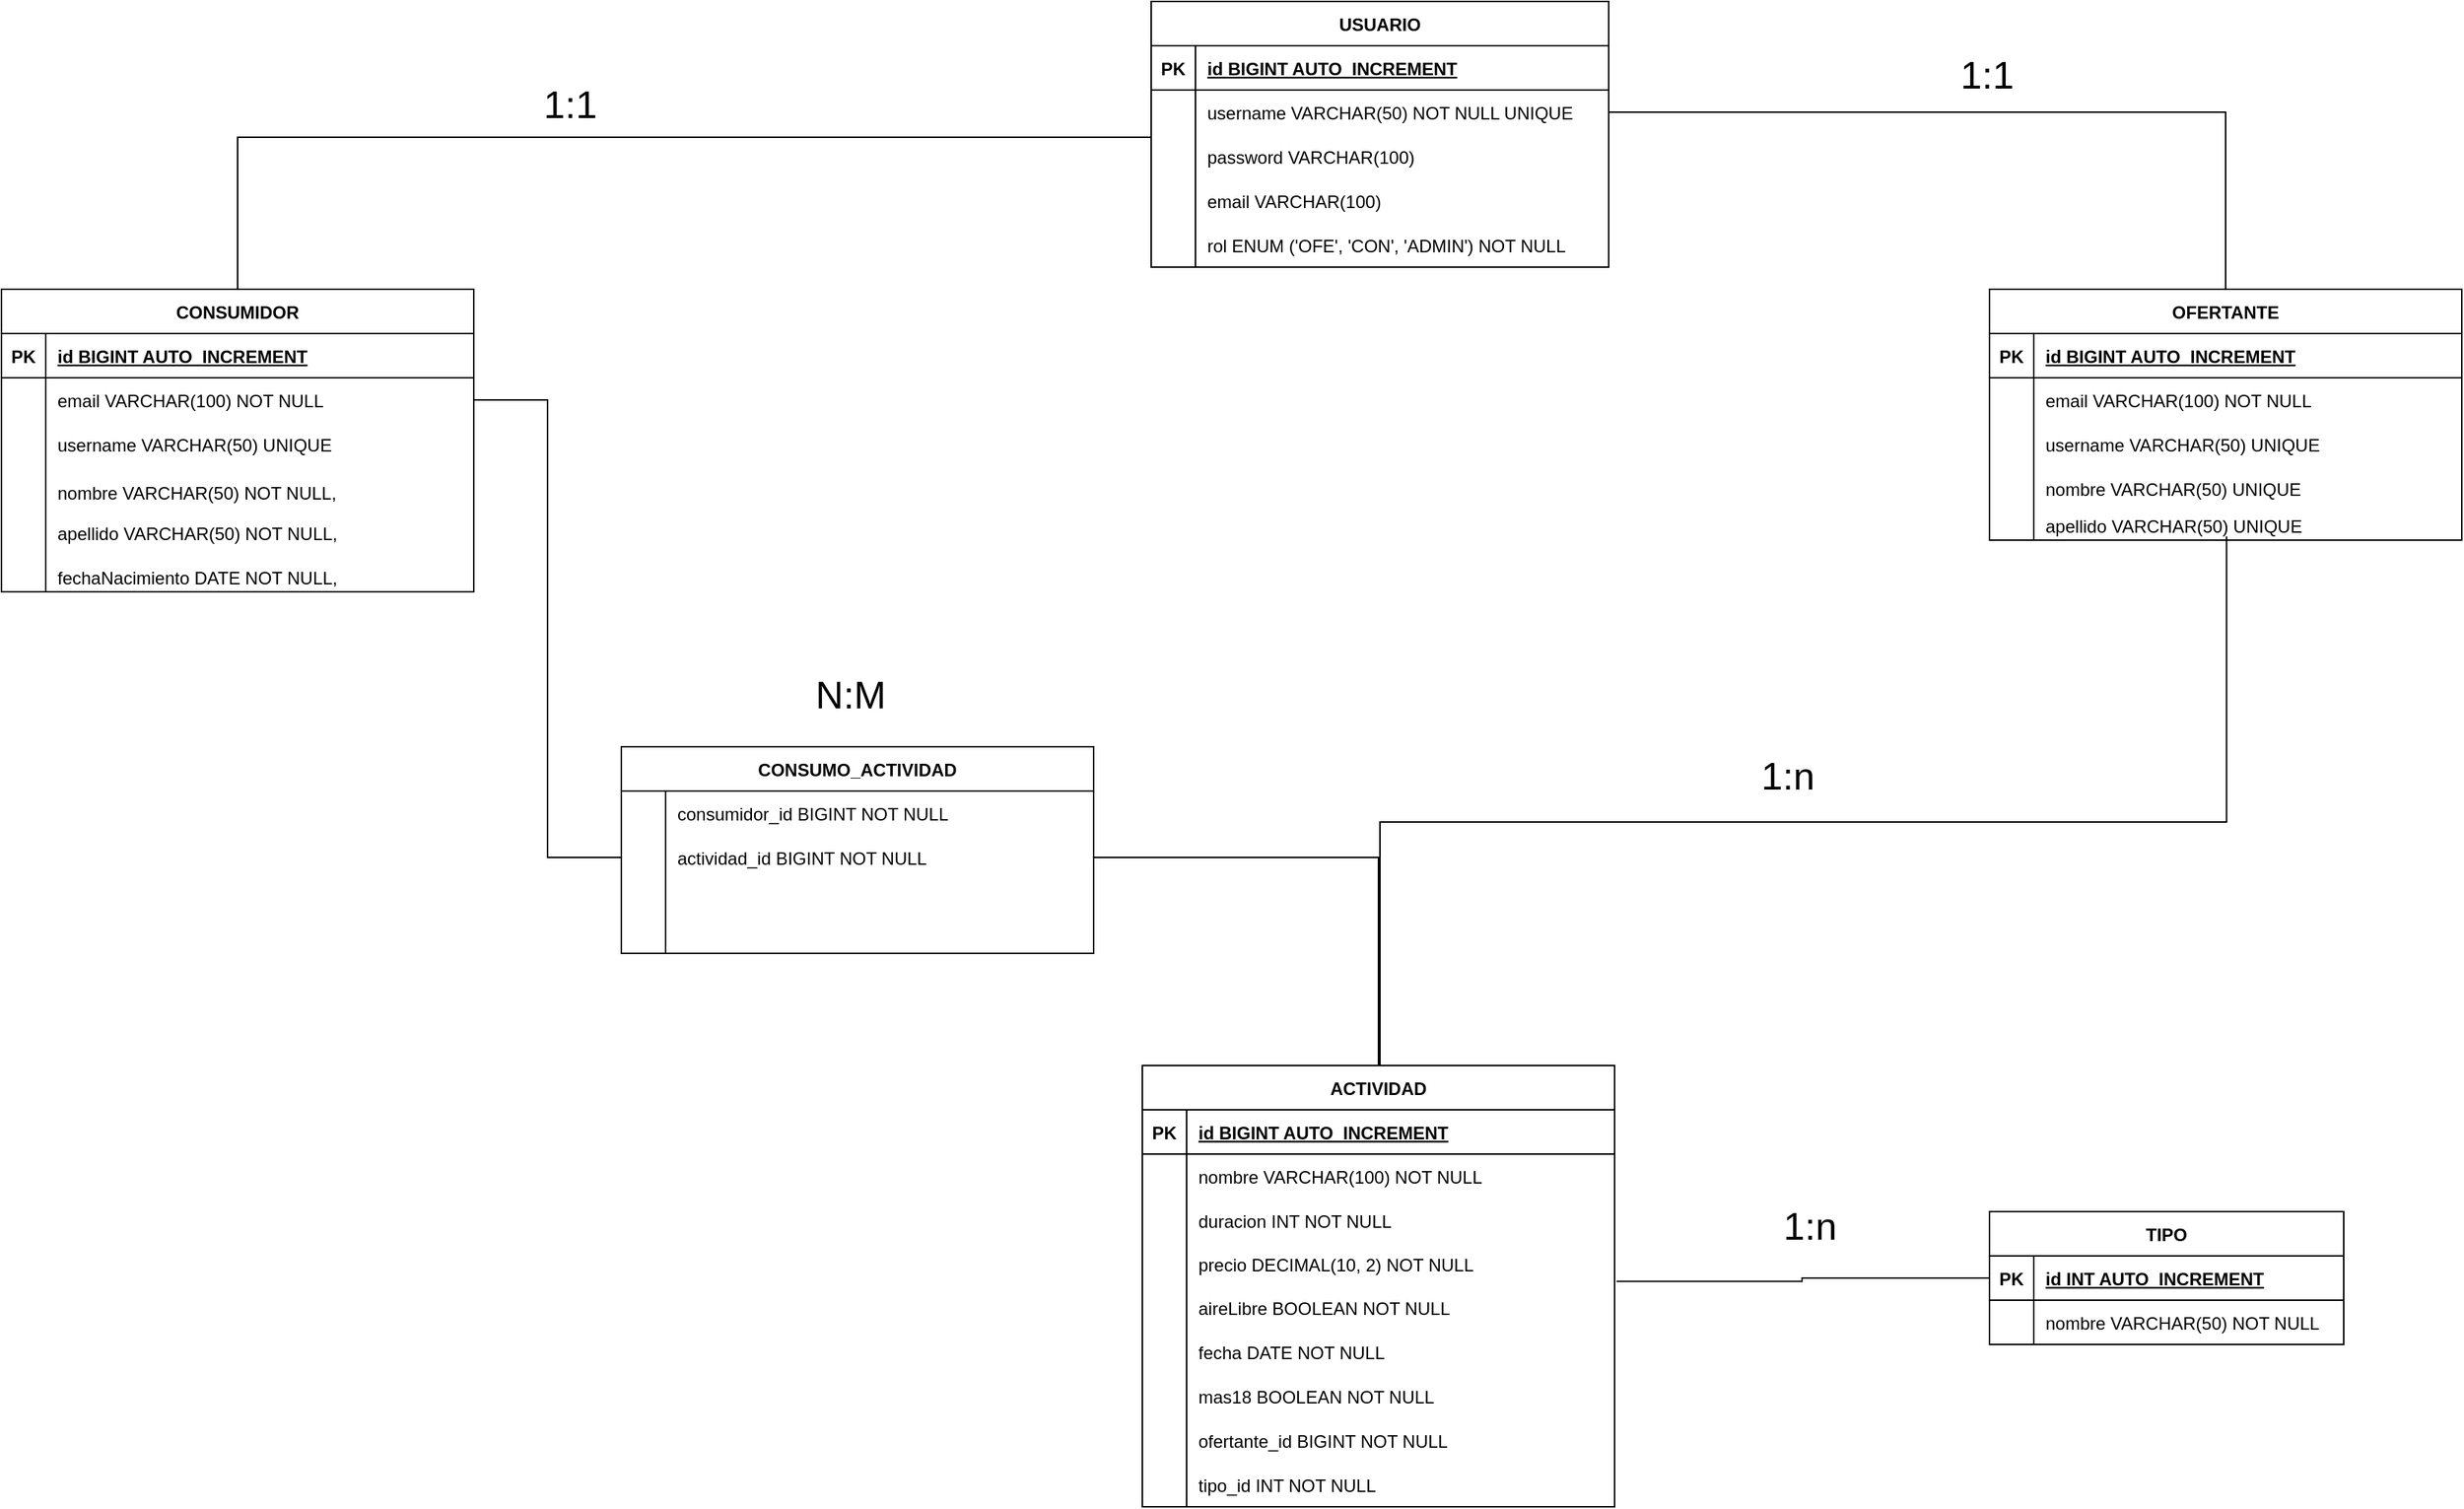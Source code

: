 <mxfile version="24.8.2">
  <diagram name="Página-1" id="YBiQz2bD_gfuOh0AHloQ">
    <mxGraphModel dx="1551" dy="360" grid="1" gridSize="10" guides="1" tooltips="1" connect="1" arrows="1" fold="1" page="1" pageScale="1" pageWidth="827" pageHeight="1169" math="0" shadow="0">
      <root>
        <mxCell id="0" />
        <mxCell id="1" parent="0" />
        <mxCell id="_DOvrYAw0A0Lm3IkmLHh-94" value="USUARIO" style="shape=table;startSize=30;container=1;collapsible=1;childLayout=tableLayout;fixedRows=1;rowLines=0;fontStyle=1;align=center;resizeLast=1;" parent="1" vertex="1">
          <mxGeometry x="259" y="10" width="310" height="180" as="geometry" />
        </mxCell>
        <mxCell id="_DOvrYAw0A0Lm3IkmLHh-95" value="" style="shape=tableRow;horizontal=0;startSize=0;swimlaneHead=0;swimlaneBody=0;fillColor=none;collapsible=0;dropTarget=0;points=[[0,0.5],[1,0.5]];portConstraint=eastwest;strokeColor=inherit;top=0;left=0;right=0;bottom=1;" parent="_DOvrYAw0A0Lm3IkmLHh-94" vertex="1">
          <mxGeometry y="30" width="310" height="30" as="geometry" />
        </mxCell>
        <mxCell id="_DOvrYAw0A0Lm3IkmLHh-96" value="PK" style="shape=partialRectangle;overflow=hidden;connectable=0;fillColor=none;strokeColor=inherit;top=0;left=0;bottom=0;right=0;fontStyle=1;" parent="_DOvrYAw0A0Lm3IkmLHh-95" vertex="1">
          <mxGeometry width="30" height="30" as="geometry">
            <mxRectangle width="30" height="30" as="alternateBounds" />
          </mxGeometry>
        </mxCell>
        <mxCell id="_DOvrYAw0A0Lm3IkmLHh-97" value="id BIGINT AUTO_INCREMENT " style="shape=partialRectangle;overflow=hidden;connectable=0;fillColor=none;align=left;strokeColor=inherit;top=0;left=0;bottom=0;right=0;spacingLeft=6;fontStyle=5;" parent="_DOvrYAw0A0Lm3IkmLHh-95" vertex="1">
          <mxGeometry x="30" width="280" height="30" as="geometry">
            <mxRectangle width="280" height="30" as="alternateBounds" />
          </mxGeometry>
        </mxCell>
        <mxCell id="_DOvrYAw0A0Lm3IkmLHh-98" value="" style="shape=tableRow;horizontal=0;startSize=0;swimlaneHead=0;swimlaneBody=0;fillColor=none;collapsible=0;dropTarget=0;points=[[0,0.5],[1,0.5]];portConstraint=eastwest;strokeColor=inherit;top=0;left=0;right=0;bottom=0;" parent="_DOvrYAw0A0Lm3IkmLHh-94" vertex="1">
          <mxGeometry y="60" width="310" height="30" as="geometry" />
        </mxCell>
        <mxCell id="_DOvrYAw0A0Lm3IkmLHh-99" value="" style="shape=partialRectangle;overflow=hidden;connectable=0;fillColor=none;strokeColor=inherit;top=0;left=0;bottom=0;right=0;" parent="_DOvrYAw0A0Lm3IkmLHh-98" vertex="1">
          <mxGeometry width="30" height="30" as="geometry">
            <mxRectangle width="30" height="30" as="alternateBounds" />
          </mxGeometry>
        </mxCell>
        <mxCell id="_DOvrYAw0A0Lm3IkmLHh-100" value="username VARCHAR(50) NOT NULL UNIQUE" style="shape=partialRectangle;overflow=hidden;connectable=0;fillColor=none;align=left;strokeColor=inherit;top=0;left=0;bottom=0;right=0;spacingLeft=6;" parent="_DOvrYAw0A0Lm3IkmLHh-98" vertex="1">
          <mxGeometry x="30" width="280" height="30" as="geometry">
            <mxRectangle width="280" height="30" as="alternateBounds" />
          </mxGeometry>
        </mxCell>
        <mxCell id="_DOvrYAw0A0Lm3IkmLHh-101" value="" style="shape=tableRow;horizontal=0;startSize=0;swimlaneHead=0;swimlaneBody=0;fillColor=none;collapsible=0;dropTarget=0;points=[[0,0.5],[1,0.5]];portConstraint=eastwest;strokeColor=inherit;top=0;left=0;right=0;bottom=0;" parent="_DOvrYAw0A0Lm3IkmLHh-94" vertex="1">
          <mxGeometry y="90" width="310" height="30" as="geometry" />
        </mxCell>
        <mxCell id="_DOvrYAw0A0Lm3IkmLHh-102" value="" style="shape=partialRectangle;overflow=hidden;connectable=0;fillColor=none;strokeColor=inherit;top=0;left=0;bottom=0;right=0;" parent="_DOvrYAw0A0Lm3IkmLHh-101" vertex="1">
          <mxGeometry width="30" height="30" as="geometry">
            <mxRectangle width="30" height="30" as="alternateBounds" />
          </mxGeometry>
        </mxCell>
        <mxCell id="_DOvrYAw0A0Lm3IkmLHh-103" value="password VARCHAR(100)" style="shape=partialRectangle;overflow=hidden;connectable=0;fillColor=none;align=left;strokeColor=inherit;top=0;left=0;bottom=0;right=0;spacingLeft=6;" parent="_DOvrYAw0A0Lm3IkmLHh-101" vertex="1">
          <mxGeometry x="30" width="280" height="30" as="geometry">
            <mxRectangle width="280" height="30" as="alternateBounds" />
          </mxGeometry>
        </mxCell>
        <mxCell id="_DOvrYAw0A0Lm3IkmLHh-104" value="" style="shape=tableRow;horizontal=0;startSize=0;swimlaneHead=0;swimlaneBody=0;fillColor=none;collapsible=0;dropTarget=0;points=[[0,0.5],[1,0.5]];portConstraint=eastwest;strokeColor=inherit;top=0;left=0;right=0;bottom=0;" parent="_DOvrYAw0A0Lm3IkmLHh-94" vertex="1">
          <mxGeometry y="120" width="310" height="30" as="geometry" />
        </mxCell>
        <mxCell id="_DOvrYAw0A0Lm3IkmLHh-105" value="" style="shape=partialRectangle;overflow=hidden;connectable=0;fillColor=none;strokeColor=inherit;top=0;left=0;bottom=0;right=0;" parent="_DOvrYAw0A0Lm3IkmLHh-104" vertex="1">
          <mxGeometry width="30" height="30" as="geometry">
            <mxRectangle width="30" height="30" as="alternateBounds" />
          </mxGeometry>
        </mxCell>
        <mxCell id="_DOvrYAw0A0Lm3IkmLHh-106" value="email VARCHAR(100)" style="shape=partialRectangle;overflow=hidden;connectable=0;fillColor=none;align=left;strokeColor=inherit;top=0;left=0;bottom=0;right=0;spacingLeft=6;" parent="_DOvrYAw0A0Lm3IkmLHh-104" vertex="1">
          <mxGeometry x="30" width="280" height="30" as="geometry">
            <mxRectangle width="280" height="30" as="alternateBounds" />
          </mxGeometry>
        </mxCell>
        <mxCell id="_DOvrYAw0A0Lm3IkmLHh-107" value="" style="shape=tableRow;horizontal=0;startSize=0;swimlaneHead=0;swimlaneBody=0;fillColor=none;collapsible=0;dropTarget=0;points=[[0,0.5],[1,0.5]];portConstraint=eastwest;strokeColor=inherit;top=0;left=0;right=0;bottom=0;" parent="_DOvrYAw0A0Lm3IkmLHh-94" vertex="1">
          <mxGeometry y="150" width="310" height="30" as="geometry" />
        </mxCell>
        <mxCell id="_DOvrYAw0A0Lm3IkmLHh-108" value="" style="shape=partialRectangle;overflow=hidden;connectable=0;fillColor=none;strokeColor=inherit;top=0;left=0;bottom=0;right=0;" parent="_DOvrYAw0A0Lm3IkmLHh-107" vertex="1">
          <mxGeometry width="30" height="30" as="geometry">
            <mxRectangle width="30" height="30" as="alternateBounds" />
          </mxGeometry>
        </mxCell>
        <mxCell id="_DOvrYAw0A0Lm3IkmLHh-109" value="rol ENUM (&#39;OFE&#39;, &#39;CON&#39;, &#39;ADMIN&#39;) NOT NULL" style="shape=partialRectangle;overflow=hidden;connectable=0;fillColor=none;align=left;strokeColor=inherit;top=0;left=0;bottom=0;right=0;spacingLeft=6;" parent="_DOvrYAw0A0Lm3IkmLHh-107" vertex="1">
          <mxGeometry x="30" width="280" height="30" as="geometry">
            <mxRectangle width="280" height="30" as="alternateBounds" />
          </mxGeometry>
        </mxCell>
        <mxCell id="_DOvrYAw0A0Lm3IkmLHh-110" value="TIPO" style="shape=table;startSize=30;container=1;collapsible=1;childLayout=tableLayout;fixedRows=1;rowLines=0;fontStyle=1;align=center;resizeLast=1;" parent="1" vertex="1">
          <mxGeometry x="827" y="830" width="240" height="90" as="geometry" />
        </mxCell>
        <mxCell id="_DOvrYAw0A0Lm3IkmLHh-111" value="" style="shape=tableRow;horizontal=0;startSize=0;swimlaneHead=0;swimlaneBody=0;fillColor=none;collapsible=0;dropTarget=0;points=[[0,0.5],[1,0.5]];portConstraint=eastwest;strokeColor=inherit;top=0;left=0;right=0;bottom=1;" parent="_DOvrYAw0A0Lm3IkmLHh-110" vertex="1">
          <mxGeometry y="30" width="240" height="30" as="geometry" />
        </mxCell>
        <mxCell id="_DOvrYAw0A0Lm3IkmLHh-112" value="PK" style="shape=partialRectangle;overflow=hidden;connectable=0;fillColor=none;strokeColor=inherit;top=0;left=0;bottom=0;right=0;fontStyle=1;" parent="_DOvrYAw0A0Lm3IkmLHh-111" vertex="1">
          <mxGeometry width="30" height="30" as="geometry">
            <mxRectangle width="30" height="30" as="alternateBounds" />
          </mxGeometry>
        </mxCell>
        <mxCell id="_DOvrYAw0A0Lm3IkmLHh-113" value="id INT AUTO_INCREMENT " style="shape=partialRectangle;overflow=hidden;connectable=0;fillColor=none;align=left;strokeColor=inherit;top=0;left=0;bottom=0;right=0;spacingLeft=6;fontStyle=5;" parent="_DOvrYAw0A0Lm3IkmLHh-111" vertex="1">
          <mxGeometry x="30" width="210" height="30" as="geometry">
            <mxRectangle width="210" height="30" as="alternateBounds" />
          </mxGeometry>
        </mxCell>
        <mxCell id="_DOvrYAw0A0Lm3IkmLHh-114" value="" style="shape=tableRow;horizontal=0;startSize=0;swimlaneHead=0;swimlaneBody=0;fillColor=none;collapsible=0;dropTarget=0;points=[[0,0.5],[1,0.5]];portConstraint=eastwest;strokeColor=inherit;top=0;left=0;right=0;bottom=0;" parent="_DOvrYAw0A0Lm3IkmLHh-110" vertex="1">
          <mxGeometry y="60" width="240" height="30" as="geometry" />
        </mxCell>
        <mxCell id="_DOvrYAw0A0Lm3IkmLHh-115" value="" style="shape=partialRectangle;overflow=hidden;connectable=0;fillColor=none;strokeColor=inherit;top=0;left=0;bottom=0;right=0;" parent="_DOvrYAw0A0Lm3IkmLHh-114" vertex="1">
          <mxGeometry width="30" height="30" as="geometry">
            <mxRectangle width="30" height="30" as="alternateBounds" />
          </mxGeometry>
        </mxCell>
        <mxCell id="_DOvrYAw0A0Lm3IkmLHh-116" value="nombre VARCHAR(50) NOT NULL" style="shape=partialRectangle;overflow=hidden;connectable=0;fillColor=none;align=left;strokeColor=inherit;top=0;left=0;bottom=0;right=0;spacingLeft=6;" parent="_DOvrYAw0A0Lm3IkmLHh-114" vertex="1">
          <mxGeometry x="30" width="210" height="30" as="geometry">
            <mxRectangle width="210" height="30" as="alternateBounds" />
          </mxGeometry>
        </mxCell>
        <mxCell id="_DOvrYAw0A0Lm3IkmLHh-117" value="CONSUMIDOR" style="shape=table;startSize=30;container=1;collapsible=1;childLayout=tableLayout;fixedRows=1;rowLines=0;fontStyle=1;align=center;resizeLast=1;" parent="1" vertex="1">
          <mxGeometry x="-520" y="205" width="320" height="205" as="geometry" />
        </mxCell>
        <mxCell id="_DOvrYAw0A0Lm3IkmLHh-118" value="" style="shape=tableRow;horizontal=0;startSize=0;swimlaneHead=0;swimlaneBody=0;fillColor=none;collapsible=0;dropTarget=0;points=[[0,0.5],[1,0.5]];portConstraint=eastwest;strokeColor=inherit;top=0;left=0;right=0;bottom=1;" parent="_DOvrYAw0A0Lm3IkmLHh-117" vertex="1">
          <mxGeometry y="30" width="320" height="30" as="geometry" />
        </mxCell>
        <mxCell id="_DOvrYAw0A0Lm3IkmLHh-119" value="PK" style="shape=partialRectangle;overflow=hidden;connectable=0;fillColor=none;strokeColor=inherit;top=0;left=0;bottom=0;right=0;fontStyle=1;" parent="_DOvrYAw0A0Lm3IkmLHh-118" vertex="1">
          <mxGeometry width="30" height="30" as="geometry">
            <mxRectangle width="30" height="30" as="alternateBounds" />
          </mxGeometry>
        </mxCell>
        <mxCell id="_DOvrYAw0A0Lm3IkmLHh-120" value="id BIGINT AUTO_INCREMENT " style="shape=partialRectangle;overflow=hidden;connectable=0;fillColor=none;align=left;strokeColor=inherit;top=0;left=0;bottom=0;right=0;spacingLeft=6;fontStyle=5;" parent="_DOvrYAw0A0Lm3IkmLHh-118" vertex="1">
          <mxGeometry x="30" width="290" height="30" as="geometry">
            <mxRectangle width="290" height="30" as="alternateBounds" />
          </mxGeometry>
        </mxCell>
        <mxCell id="_DOvrYAw0A0Lm3IkmLHh-121" value="" style="shape=tableRow;horizontal=0;startSize=0;swimlaneHead=0;swimlaneBody=0;fillColor=none;collapsible=0;dropTarget=0;points=[[0,0.5],[1,0.5]];portConstraint=eastwest;strokeColor=inherit;top=0;left=0;right=0;bottom=0;" parent="_DOvrYAw0A0Lm3IkmLHh-117" vertex="1">
          <mxGeometry y="60" width="320" height="30" as="geometry" />
        </mxCell>
        <mxCell id="_DOvrYAw0A0Lm3IkmLHh-122" value="" style="shape=partialRectangle;overflow=hidden;connectable=0;fillColor=none;strokeColor=inherit;top=0;left=0;bottom=0;right=0;" parent="_DOvrYAw0A0Lm3IkmLHh-121" vertex="1">
          <mxGeometry width="30" height="30" as="geometry">
            <mxRectangle width="30" height="30" as="alternateBounds" />
          </mxGeometry>
        </mxCell>
        <mxCell id="_DOvrYAw0A0Lm3IkmLHh-123" value="email VARCHAR(100) NOT NULL" style="shape=partialRectangle;overflow=hidden;connectable=0;fillColor=none;align=left;strokeColor=inherit;top=0;left=0;bottom=0;right=0;spacingLeft=6;" parent="_DOvrYAw0A0Lm3IkmLHh-121" vertex="1">
          <mxGeometry x="30" width="290" height="30" as="geometry">
            <mxRectangle width="290" height="30" as="alternateBounds" />
          </mxGeometry>
        </mxCell>
        <mxCell id="_DOvrYAw0A0Lm3IkmLHh-124" value="" style="shape=tableRow;horizontal=0;startSize=0;swimlaneHead=0;swimlaneBody=0;fillColor=none;collapsible=0;dropTarget=0;points=[[0,0.5],[1,0.5]];portConstraint=eastwest;strokeColor=inherit;top=0;left=0;right=0;bottom=0;" parent="_DOvrYAw0A0Lm3IkmLHh-117" vertex="1">
          <mxGeometry y="90" width="320" height="30" as="geometry" />
        </mxCell>
        <mxCell id="_DOvrYAw0A0Lm3IkmLHh-125" value="" style="shape=partialRectangle;overflow=hidden;connectable=0;fillColor=none;strokeColor=inherit;top=0;left=0;bottom=0;right=0;" parent="_DOvrYAw0A0Lm3IkmLHh-124" vertex="1">
          <mxGeometry width="30" height="30" as="geometry">
            <mxRectangle width="30" height="30" as="alternateBounds" />
          </mxGeometry>
        </mxCell>
        <mxCell id="_DOvrYAw0A0Lm3IkmLHh-126" value="username VARCHAR(50) UNIQUE" style="shape=partialRectangle;overflow=hidden;connectable=0;fillColor=none;align=left;strokeColor=inherit;top=0;left=0;bottom=0;right=0;spacingLeft=6;" parent="_DOvrYAw0A0Lm3IkmLHh-124" vertex="1">
          <mxGeometry x="30" width="290" height="30" as="geometry">
            <mxRectangle width="290" height="30" as="alternateBounds" />
          </mxGeometry>
        </mxCell>
        <mxCell id="_DOvrYAw0A0Lm3IkmLHh-127" value="" style="shape=tableRow;horizontal=0;startSize=0;swimlaneHead=0;swimlaneBody=0;fillColor=none;collapsible=0;dropTarget=0;points=[[0,0.5],[1,0.5]];portConstraint=eastwest;strokeColor=inherit;top=0;left=0;right=0;bottom=0;" parent="_DOvrYAw0A0Lm3IkmLHh-117" vertex="1">
          <mxGeometry y="120" width="320" height="35" as="geometry" />
        </mxCell>
        <mxCell id="_DOvrYAw0A0Lm3IkmLHh-128" value="" style="shape=partialRectangle;overflow=hidden;connectable=0;fillColor=none;strokeColor=inherit;top=0;left=0;bottom=0;right=0;" parent="_DOvrYAw0A0Lm3IkmLHh-127" vertex="1">
          <mxGeometry width="30" height="35" as="geometry">
            <mxRectangle width="30" height="35" as="alternateBounds" />
          </mxGeometry>
        </mxCell>
        <mxCell id="_DOvrYAw0A0Lm3IkmLHh-129" value="nombre VARCHAR(50) NOT NULL," style="shape=partialRectangle;overflow=hidden;connectable=0;fillColor=none;align=left;strokeColor=inherit;top=0;left=0;bottom=0;right=0;spacingLeft=6;" parent="_DOvrYAw0A0Lm3IkmLHh-127" vertex="1">
          <mxGeometry x="30" width="290" height="35" as="geometry">
            <mxRectangle width="290" height="35" as="alternateBounds" />
          </mxGeometry>
        </mxCell>
        <mxCell id="_DOvrYAw0A0Lm3IkmLHh-130" value="" style="shape=tableRow;horizontal=0;startSize=0;swimlaneHead=0;swimlaneBody=0;fillColor=none;collapsible=0;dropTarget=0;points=[[0,0.5],[1,0.5]];portConstraint=eastwest;strokeColor=inherit;top=0;left=0;right=0;bottom=0;" parent="_DOvrYAw0A0Lm3IkmLHh-117" vertex="1">
          <mxGeometry y="155" width="320" height="20" as="geometry" />
        </mxCell>
        <mxCell id="_DOvrYAw0A0Lm3IkmLHh-131" value="" style="shape=partialRectangle;overflow=hidden;connectable=0;fillColor=none;strokeColor=inherit;top=0;left=0;bottom=0;right=0;" parent="_DOvrYAw0A0Lm3IkmLHh-130" vertex="1">
          <mxGeometry width="30" height="20" as="geometry">
            <mxRectangle width="30" height="20" as="alternateBounds" />
          </mxGeometry>
        </mxCell>
        <mxCell id="_DOvrYAw0A0Lm3IkmLHh-132" value="apellido VARCHAR(50) NOT NULL," style="shape=partialRectangle;overflow=hidden;connectable=0;fillColor=none;align=left;strokeColor=inherit;top=0;left=0;bottom=0;right=0;spacingLeft=6;" parent="_DOvrYAw0A0Lm3IkmLHh-130" vertex="1">
          <mxGeometry x="30" width="290" height="20" as="geometry">
            <mxRectangle width="290" height="20" as="alternateBounds" />
          </mxGeometry>
        </mxCell>
        <mxCell id="_DOvrYAw0A0Lm3IkmLHh-133" value="OFERTANTE" style="shape=table;startSize=30;container=1;collapsible=1;childLayout=tableLayout;fixedRows=1;rowLines=0;fontStyle=1;align=center;resizeLast=1;" parent="1" vertex="1">
          <mxGeometry x="827" y="205" width="320" height="170" as="geometry" />
        </mxCell>
        <mxCell id="_DOvrYAw0A0Lm3IkmLHh-134" value="" style="shape=tableRow;horizontal=0;startSize=0;swimlaneHead=0;swimlaneBody=0;fillColor=none;collapsible=0;dropTarget=0;points=[[0,0.5],[1,0.5]];portConstraint=eastwest;strokeColor=inherit;top=0;left=0;right=0;bottom=1;" parent="_DOvrYAw0A0Lm3IkmLHh-133" vertex="1">
          <mxGeometry y="30" width="320" height="30" as="geometry" />
        </mxCell>
        <mxCell id="_DOvrYAw0A0Lm3IkmLHh-135" value="PK" style="shape=partialRectangle;overflow=hidden;connectable=0;fillColor=none;strokeColor=inherit;top=0;left=0;bottom=0;right=0;fontStyle=1;" parent="_DOvrYAw0A0Lm3IkmLHh-134" vertex="1">
          <mxGeometry width="30" height="30" as="geometry">
            <mxRectangle width="30" height="30" as="alternateBounds" />
          </mxGeometry>
        </mxCell>
        <mxCell id="_DOvrYAw0A0Lm3IkmLHh-136" value="id BIGINT AUTO_INCREMENT " style="shape=partialRectangle;overflow=hidden;connectable=0;fillColor=none;align=left;strokeColor=inherit;top=0;left=0;bottom=0;right=0;spacingLeft=6;fontStyle=5;" parent="_DOvrYAw0A0Lm3IkmLHh-134" vertex="1">
          <mxGeometry x="30" width="290" height="30" as="geometry">
            <mxRectangle width="290" height="30" as="alternateBounds" />
          </mxGeometry>
        </mxCell>
        <mxCell id="_DOvrYAw0A0Lm3IkmLHh-137" value="" style="shape=tableRow;horizontal=0;startSize=0;swimlaneHead=0;swimlaneBody=0;fillColor=none;collapsible=0;dropTarget=0;points=[[0,0.5],[1,0.5]];portConstraint=eastwest;strokeColor=inherit;top=0;left=0;right=0;bottom=0;" parent="_DOvrYAw0A0Lm3IkmLHh-133" vertex="1">
          <mxGeometry y="60" width="320" height="30" as="geometry" />
        </mxCell>
        <mxCell id="_DOvrYAw0A0Lm3IkmLHh-138" value="" style="shape=partialRectangle;overflow=hidden;connectable=0;fillColor=none;strokeColor=inherit;top=0;left=0;bottom=0;right=0;" parent="_DOvrYAw0A0Lm3IkmLHh-137" vertex="1">
          <mxGeometry width="30" height="30" as="geometry">
            <mxRectangle width="30" height="30" as="alternateBounds" />
          </mxGeometry>
        </mxCell>
        <mxCell id="_DOvrYAw0A0Lm3IkmLHh-139" value="email VARCHAR(100) NOT NULL" style="shape=partialRectangle;overflow=hidden;connectable=0;fillColor=none;align=left;strokeColor=inherit;top=0;left=0;bottom=0;right=0;spacingLeft=6;" parent="_DOvrYAw0A0Lm3IkmLHh-137" vertex="1">
          <mxGeometry x="30" width="290" height="30" as="geometry">
            <mxRectangle width="290" height="30" as="alternateBounds" />
          </mxGeometry>
        </mxCell>
        <mxCell id="_DOvrYAw0A0Lm3IkmLHh-140" value="" style="shape=tableRow;horizontal=0;startSize=0;swimlaneHead=0;swimlaneBody=0;fillColor=none;collapsible=0;dropTarget=0;points=[[0,0.5],[1,0.5]];portConstraint=eastwest;strokeColor=inherit;top=0;left=0;right=0;bottom=0;" parent="_DOvrYAw0A0Lm3IkmLHh-133" vertex="1">
          <mxGeometry y="90" width="320" height="30" as="geometry" />
        </mxCell>
        <mxCell id="_DOvrYAw0A0Lm3IkmLHh-141" value="" style="shape=partialRectangle;overflow=hidden;connectable=0;fillColor=none;strokeColor=inherit;top=0;left=0;bottom=0;right=0;" parent="_DOvrYAw0A0Lm3IkmLHh-140" vertex="1">
          <mxGeometry width="30" height="30" as="geometry">
            <mxRectangle width="30" height="30" as="alternateBounds" />
          </mxGeometry>
        </mxCell>
        <mxCell id="_DOvrYAw0A0Lm3IkmLHh-142" value="username VARCHAR(50) UNIQUE" style="shape=partialRectangle;overflow=hidden;connectable=0;fillColor=none;align=left;strokeColor=inherit;top=0;left=0;bottom=0;right=0;spacingLeft=6;" parent="_DOvrYAw0A0Lm3IkmLHh-140" vertex="1">
          <mxGeometry x="30" width="290" height="30" as="geometry">
            <mxRectangle width="290" height="30" as="alternateBounds" />
          </mxGeometry>
        </mxCell>
        <mxCell id="_DOvrYAw0A0Lm3IkmLHh-143" value="" style="shape=tableRow;horizontal=0;startSize=0;swimlaneHead=0;swimlaneBody=0;fillColor=none;collapsible=0;dropTarget=0;points=[[0,0.5],[1,0.5]];portConstraint=eastwest;strokeColor=inherit;top=0;left=0;right=0;bottom=0;" parent="_DOvrYAw0A0Lm3IkmLHh-133" vertex="1">
          <mxGeometry y="120" width="320" height="30" as="geometry" />
        </mxCell>
        <mxCell id="_DOvrYAw0A0Lm3IkmLHh-144" value="" style="shape=partialRectangle;overflow=hidden;connectable=0;fillColor=none;strokeColor=inherit;top=0;left=0;bottom=0;right=0;" parent="_DOvrYAw0A0Lm3IkmLHh-143" vertex="1">
          <mxGeometry width="30" height="30" as="geometry">
            <mxRectangle width="30" height="30" as="alternateBounds" />
          </mxGeometry>
        </mxCell>
        <mxCell id="_DOvrYAw0A0Lm3IkmLHh-145" value="nombre VARCHAR(50) UNIQUE" style="shape=partialRectangle;overflow=hidden;connectable=0;fillColor=none;align=left;strokeColor=inherit;top=0;left=0;bottom=0;right=0;spacingLeft=6;" parent="_DOvrYAw0A0Lm3IkmLHh-143" vertex="1">
          <mxGeometry x="30" width="290" height="30" as="geometry">
            <mxRectangle width="290" height="30" as="alternateBounds" />
          </mxGeometry>
        </mxCell>
        <mxCell id="_DOvrYAw0A0Lm3IkmLHh-146" value="" style="shape=tableRow;horizontal=0;startSize=0;swimlaneHead=0;swimlaneBody=0;fillColor=none;collapsible=0;dropTarget=0;points=[[0,0.5],[1,0.5]];portConstraint=eastwest;strokeColor=inherit;top=0;left=0;right=0;bottom=0;" parent="_DOvrYAw0A0Lm3IkmLHh-133" vertex="1">
          <mxGeometry y="150" width="320" height="20" as="geometry" />
        </mxCell>
        <mxCell id="_DOvrYAw0A0Lm3IkmLHh-147" value="" style="shape=partialRectangle;overflow=hidden;connectable=0;fillColor=none;strokeColor=inherit;top=0;left=0;bottom=0;right=0;" parent="_DOvrYAw0A0Lm3IkmLHh-146" vertex="1">
          <mxGeometry width="30" height="20" as="geometry">
            <mxRectangle width="30" height="20" as="alternateBounds" />
          </mxGeometry>
        </mxCell>
        <mxCell id="_DOvrYAw0A0Lm3IkmLHh-148" value="apellido VARCHAR(50) UNIQUE" style="shape=partialRectangle;overflow=hidden;connectable=0;fillColor=none;align=left;strokeColor=inherit;top=0;left=0;bottom=0;right=0;spacingLeft=6;" parent="_DOvrYAw0A0Lm3IkmLHh-146" vertex="1">
          <mxGeometry x="30" width="290" height="20" as="geometry">
            <mxRectangle width="290" height="20" as="alternateBounds" />
          </mxGeometry>
        </mxCell>
        <mxCell id="_DOvrYAw0A0Lm3IkmLHh-191" style="edgeStyle=elbowEdgeStyle;rounded=0;orthogonalLoop=1;jettySize=auto;html=1;entryX=0.502;entryY=0.872;entryDx=0;entryDy=0;endArrow=none;endFill=0;elbow=vertical;entryPerimeter=0;" parent="1" target="_DOvrYAw0A0Lm3IkmLHh-146" edge="1">
          <mxGeometry relative="1" as="geometry">
            <mxPoint x="414" y="760" as="sourcePoint" />
            <mxPoint x="827" y="300" as="targetPoint" />
          </mxGeometry>
        </mxCell>
        <mxCell id="_DOvrYAw0A0Lm3IkmLHh-194" style="edgeStyle=orthogonalEdgeStyle;rounded=0;orthogonalLoop=1;jettySize=auto;html=1;exitX=0.5;exitY=0;exitDx=0;exitDy=0;endArrow=none;endFill=0;" parent="1" source="_DOvrYAw0A0Lm3IkmLHh-149" target="_DOvrYAw0A0Lm3IkmLHh-181" edge="1">
          <mxGeometry relative="1" as="geometry" />
        </mxCell>
        <mxCell id="_DOvrYAw0A0Lm3IkmLHh-149" value="ACTIVIDAD" style="shape=table;startSize=30;container=1;collapsible=1;childLayout=tableLayout;fixedRows=1;rowLines=0;fontStyle=1;align=center;resizeLast=1;" parent="1" vertex="1">
          <mxGeometry x="253" y="731" width="320" height="299" as="geometry" />
        </mxCell>
        <mxCell id="_DOvrYAw0A0Lm3IkmLHh-150" value="" style="shape=tableRow;horizontal=0;startSize=0;swimlaneHead=0;swimlaneBody=0;fillColor=none;collapsible=0;dropTarget=0;points=[[0,0.5],[1,0.5]];portConstraint=eastwest;strokeColor=inherit;top=0;left=0;right=0;bottom=1;" parent="_DOvrYAw0A0Lm3IkmLHh-149" vertex="1">
          <mxGeometry y="30" width="320" height="30" as="geometry" />
        </mxCell>
        <mxCell id="_DOvrYAw0A0Lm3IkmLHh-151" value="PK" style="shape=partialRectangle;overflow=hidden;connectable=0;fillColor=none;strokeColor=inherit;top=0;left=0;bottom=0;right=0;fontStyle=1;" parent="_DOvrYAw0A0Lm3IkmLHh-150" vertex="1">
          <mxGeometry width="30" height="30" as="geometry">
            <mxRectangle width="30" height="30" as="alternateBounds" />
          </mxGeometry>
        </mxCell>
        <mxCell id="_DOvrYAw0A0Lm3IkmLHh-152" value="id BIGINT AUTO_INCREMENT " style="shape=partialRectangle;overflow=hidden;connectable=0;fillColor=none;align=left;strokeColor=inherit;top=0;left=0;bottom=0;right=0;spacingLeft=6;fontStyle=5;" parent="_DOvrYAw0A0Lm3IkmLHh-150" vertex="1">
          <mxGeometry x="30" width="290" height="30" as="geometry">
            <mxRectangle width="290" height="30" as="alternateBounds" />
          </mxGeometry>
        </mxCell>
        <mxCell id="_DOvrYAw0A0Lm3IkmLHh-153" value="" style="shape=tableRow;horizontal=0;startSize=0;swimlaneHead=0;swimlaneBody=0;fillColor=none;collapsible=0;dropTarget=0;points=[[0,0.5],[1,0.5]];portConstraint=eastwest;strokeColor=inherit;top=0;left=0;right=0;bottom=0;" parent="_DOvrYAw0A0Lm3IkmLHh-149" vertex="1">
          <mxGeometry y="60" width="320" height="30" as="geometry" />
        </mxCell>
        <mxCell id="_DOvrYAw0A0Lm3IkmLHh-154" value="" style="shape=partialRectangle;overflow=hidden;connectable=0;fillColor=none;strokeColor=inherit;top=0;left=0;bottom=0;right=0;" parent="_DOvrYAw0A0Lm3IkmLHh-153" vertex="1">
          <mxGeometry width="30" height="30" as="geometry">
            <mxRectangle width="30" height="30" as="alternateBounds" />
          </mxGeometry>
        </mxCell>
        <mxCell id="_DOvrYAw0A0Lm3IkmLHh-155" value="nombre VARCHAR(100) NOT NULL" style="shape=partialRectangle;overflow=hidden;connectable=0;fillColor=none;align=left;strokeColor=inherit;top=0;left=0;bottom=0;right=0;spacingLeft=6;" parent="_DOvrYAw0A0Lm3IkmLHh-153" vertex="1">
          <mxGeometry x="30" width="290" height="30" as="geometry">
            <mxRectangle width="290" height="30" as="alternateBounds" />
          </mxGeometry>
        </mxCell>
        <mxCell id="_DOvrYAw0A0Lm3IkmLHh-156" value="" style="shape=tableRow;horizontal=0;startSize=0;swimlaneHead=0;swimlaneBody=0;fillColor=none;collapsible=0;dropTarget=0;points=[[0,0.5],[1,0.5]];portConstraint=eastwest;strokeColor=inherit;top=0;left=0;right=0;bottom=0;" parent="_DOvrYAw0A0Lm3IkmLHh-149" vertex="1">
          <mxGeometry y="90" width="320" height="30" as="geometry" />
        </mxCell>
        <mxCell id="_DOvrYAw0A0Lm3IkmLHh-157" value="" style="shape=partialRectangle;overflow=hidden;connectable=0;fillColor=none;strokeColor=inherit;top=0;left=0;bottom=0;right=0;" parent="_DOvrYAw0A0Lm3IkmLHh-156" vertex="1">
          <mxGeometry width="30" height="30" as="geometry">
            <mxRectangle width="30" height="30" as="alternateBounds" />
          </mxGeometry>
        </mxCell>
        <mxCell id="_DOvrYAw0A0Lm3IkmLHh-158" value="duracion INT NOT NULL" style="shape=partialRectangle;overflow=hidden;connectable=0;fillColor=none;align=left;strokeColor=inherit;top=0;left=0;bottom=0;right=0;spacingLeft=6;" parent="_DOvrYAw0A0Lm3IkmLHh-156" vertex="1">
          <mxGeometry x="30" width="290" height="30" as="geometry">
            <mxRectangle width="290" height="30" as="alternateBounds" />
          </mxGeometry>
        </mxCell>
        <mxCell id="_DOvrYAw0A0Lm3IkmLHh-159" value="" style="shape=tableRow;horizontal=0;startSize=0;swimlaneHead=0;swimlaneBody=0;fillColor=none;collapsible=0;dropTarget=0;points=[[0,0.5],[1,0.5]];portConstraint=eastwest;strokeColor=inherit;top=0;left=0;right=0;bottom=0;" parent="_DOvrYAw0A0Lm3IkmLHh-149" vertex="1">
          <mxGeometry y="120" width="320" height="29" as="geometry" />
        </mxCell>
        <mxCell id="_DOvrYAw0A0Lm3IkmLHh-160" value="" style="shape=partialRectangle;overflow=hidden;connectable=0;fillColor=none;strokeColor=inherit;top=0;left=0;bottom=0;right=0;" parent="_DOvrYAw0A0Lm3IkmLHh-159" vertex="1">
          <mxGeometry width="30" height="29" as="geometry">
            <mxRectangle width="30" height="29" as="alternateBounds" />
          </mxGeometry>
        </mxCell>
        <mxCell id="_DOvrYAw0A0Lm3IkmLHh-161" value="precio DECIMAL(10, 2) NOT NULL" style="shape=partialRectangle;overflow=hidden;connectable=0;fillColor=none;align=left;strokeColor=inherit;top=0;left=0;bottom=0;right=0;spacingLeft=6;" parent="_DOvrYAw0A0Lm3IkmLHh-159" vertex="1">
          <mxGeometry x="30" width="290" height="29" as="geometry">
            <mxRectangle width="290" height="29" as="alternateBounds" />
          </mxGeometry>
        </mxCell>
        <mxCell id="_DOvrYAw0A0Lm3IkmLHh-162" value="" style="shape=tableRow;horizontal=0;startSize=0;swimlaneHead=0;swimlaneBody=0;fillColor=none;collapsible=0;dropTarget=0;points=[[0,0.5],[1,0.5]];portConstraint=eastwest;strokeColor=inherit;top=0;left=0;right=0;bottom=0;" parent="_DOvrYAw0A0Lm3IkmLHh-149" vertex="1">
          <mxGeometry y="149" width="320" height="30" as="geometry" />
        </mxCell>
        <mxCell id="_DOvrYAw0A0Lm3IkmLHh-163" value="" style="shape=partialRectangle;overflow=hidden;connectable=0;fillColor=none;strokeColor=inherit;top=0;left=0;bottom=0;right=0;" parent="_DOvrYAw0A0Lm3IkmLHh-162" vertex="1">
          <mxGeometry width="30" height="30" as="geometry">
            <mxRectangle width="30" height="30" as="alternateBounds" />
          </mxGeometry>
        </mxCell>
        <mxCell id="_DOvrYAw0A0Lm3IkmLHh-164" value="aireLibre BOOLEAN NOT NULL" style="shape=partialRectangle;overflow=hidden;connectable=0;fillColor=none;align=left;strokeColor=inherit;top=0;left=0;bottom=0;right=0;spacingLeft=6;" parent="_DOvrYAw0A0Lm3IkmLHh-162" vertex="1">
          <mxGeometry x="30" width="290" height="30" as="geometry">
            <mxRectangle width="290" height="30" as="alternateBounds" />
          </mxGeometry>
        </mxCell>
        <mxCell id="_DOvrYAw0A0Lm3IkmLHh-165" value="" style="shape=tableRow;horizontal=0;startSize=0;swimlaneHead=0;swimlaneBody=0;fillColor=none;collapsible=0;dropTarget=0;points=[[0,0.5],[1,0.5]];portConstraint=eastwest;strokeColor=inherit;top=0;left=0;right=0;bottom=0;" parent="_DOvrYAw0A0Lm3IkmLHh-149" vertex="1">
          <mxGeometry y="179" width="320" height="30" as="geometry" />
        </mxCell>
        <mxCell id="_DOvrYAw0A0Lm3IkmLHh-166" value="" style="shape=partialRectangle;overflow=hidden;connectable=0;fillColor=none;strokeColor=inherit;top=0;left=0;bottom=0;right=0;" parent="_DOvrYAw0A0Lm3IkmLHh-165" vertex="1">
          <mxGeometry width="30" height="30" as="geometry">
            <mxRectangle width="30" height="30" as="alternateBounds" />
          </mxGeometry>
        </mxCell>
        <mxCell id="_DOvrYAw0A0Lm3IkmLHh-167" value="fecha DATE NOT NULL" style="shape=partialRectangle;overflow=hidden;connectable=0;fillColor=none;align=left;strokeColor=inherit;top=0;left=0;bottom=0;right=0;spacingLeft=6;" parent="_DOvrYAw0A0Lm3IkmLHh-165" vertex="1">
          <mxGeometry x="30" width="290" height="30" as="geometry">
            <mxRectangle width="290" height="30" as="alternateBounds" />
          </mxGeometry>
        </mxCell>
        <mxCell id="_DOvrYAw0A0Lm3IkmLHh-168" value="" style="shape=tableRow;horizontal=0;startSize=0;swimlaneHead=0;swimlaneBody=0;fillColor=none;collapsible=0;dropTarget=0;points=[[0,0.5],[1,0.5]];portConstraint=eastwest;strokeColor=inherit;top=0;left=0;right=0;bottom=0;" parent="_DOvrYAw0A0Lm3IkmLHh-149" vertex="1">
          <mxGeometry y="209" width="320" height="30" as="geometry" />
        </mxCell>
        <mxCell id="_DOvrYAw0A0Lm3IkmLHh-169" value="" style="shape=partialRectangle;overflow=hidden;connectable=0;fillColor=none;strokeColor=inherit;top=0;left=0;bottom=0;right=0;" parent="_DOvrYAw0A0Lm3IkmLHh-168" vertex="1">
          <mxGeometry width="30" height="30" as="geometry">
            <mxRectangle width="30" height="30" as="alternateBounds" />
          </mxGeometry>
        </mxCell>
        <mxCell id="_DOvrYAw0A0Lm3IkmLHh-170" value="mas18 BOOLEAN NOT NULL" style="shape=partialRectangle;overflow=hidden;connectable=0;fillColor=none;align=left;strokeColor=inherit;top=0;left=0;bottom=0;right=0;spacingLeft=6;" parent="_DOvrYAw0A0Lm3IkmLHh-168" vertex="1">
          <mxGeometry x="30" width="290" height="30" as="geometry">
            <mxRectangle width="290" height="30" as="alternateBounds" />
          </mxGeometry>
        </mxCell>
        <mxCell id="_DOvrYAw0A0Lm3IkmLHh-171" value="" style="shape=tableRow;horizontal=0;startSize=0;swimlaneHead=0;swimlaneBody=0;fillColor=none;collapsible=0;dropTarget=0;points=[[0,0.5],[1,0.5]];portConstraint=eastwest;strokeColor=inherit;top=0;left=0;right=0;bottom=0;" parent="_DOvrYAw0A0Lm3IkmLHh-149" vertex="1">
          <mxGeometry y="239" width="320" height="30" as="geometry" />
        </mxCell>
        <mxCell id="_DOvrYAw0A0Lm3IkmLHh-172" value="" style="shape=partialRectangle;overflow=hidden;connectable=0;fillColor=none;strokeColor=inherit;top=0;left=0;bottom=0;right=0;" parent="_DOvrYAw0A0Lm3IkmLHh-171" vertex="1">
          <mxGeometry width="30" height="30" as="geometry">
            <mxRectangle width="30" height="30" as="alternateBounds" />
          </mxGeometry>
        </mxCell>
        <mxCell id="_DOvrYAw0A0Lm3IkmLHh-173" value="ofertante_id BIGINT NOT NULL" style="shape=partialRectangle;overflow=hidden;connectable=0;fillColor=none;align=left;strokeColor=inherit;top=0;left=0;bottom=0;right=0;spacingLeft=6;" parent="_DOvrYAw0A0Lm3IkmLHh-171" vertex="1">
          <mxGeometry x="30" width="290" height="30" as="geometry">
            <mxRectangle width="290" height="30" as="alternateBounds" />
          </mxGeometry>
        </mxCell>
        <mxCell id="_DOvrYAw0A0Lm3IkmLHh-174" value="" style="shape=tableRow;horizontal=0;startSize=0;swimlaneHead=0;swimlaneBody=0;fillColor=none;collapsible=0;dropTarget=0;points=[[0,0.5],[1,0.5]];portConstraint=eastwest;strokeColor=inherit;top=0;left=0;right=0;bottom=0;" parent="_DOvrYAw0A0Lm3IkmLHh-149" vertex="1">
          <mxGeometry y="269" width="320" height="30" as="geometry" />
        </mxCell>
        <mxCell id="_DOvrYAw0A0Lm3IkmLHh-175" value="" style="shape=partialRectangle;overflow=hidden;connectable=0;fillColor=none;strokeColor=inherit;top=0;left=0;bottom=0;right=0;" parent="_DOvrYAw0A0Lm3IkmLHh-174" vertex="1">
          <mxGeometry width="30" height="30" as="geometry">
            <mxRectangle width="30" height="30" as="alternateBounds" />
          </mxGeometry>
        </mxCell>
        <mxCell id="_DOvrYAw0A0Lm3IkmLHh-176" value="tipo_id INT NOT NULL" style="shape=partialRectangle;overflow=hidden;connectable=0;fillColor=none;align=left;strokeColor=inherit;top=0;left=0;bottom=0;right=0;spacingLeft=6;" parent="_DOvrYAw0A0Lm3IkmLHh-174" vertex="1">
          <mxGeometry x="30" width="290" height="30" as="geometry">
            <mxRectangle width="290" height="30" as="alternateBounds" />
          </mxGeometry>
        </mxCell>
        <mxCell id="_DOvrYAw0A0Lm3IkmLHh-177" value="CONSUMO_ACTIVIDAD" style="shape=table;startSize=30;container=1;collapsible=1;childLayout=tableLayout;fixedRows=1;rowLines=0;fontStyle=1;align=center;resizeLast=1;" parent="1" vertex="1">
          <mxGeometry x="-100" y="515" width="320" height="140" as="geometry">
            <mxRectangle x="1120" y="710" width="170" height="30" as="alternateBounds" />
          </mxGeometry>
        </mxCell>
        <mxCell id="_DOvrYAw0A0Lm3IkmLHh-178" value="" style="shape=tableRow;horizontal=0;startSize=0;swimlaneHead=0;swimlaneBody=0;fillColor=none;collapsible=0;dropTarget=0;points=[[0,0.5],[1,0.5]];portConstraint=eastwest;strokeColor=inherit;top=0;left=0;right=0;bottom=0;" parent="_DOvrYAw0A0Lm3IkmLHh-177" vertex="1">
          <mxGeometry y="30" width="320" height="30" as="geometry" />
        </mxCell>
        <mxCell id="_DOvrYAw0A0Lm3IkmLHh-179" value="" style="shape=partialRectangle;overflow=hidden;connectable=0;fillColor=none;strokeColor=inherit;top=0;left=0;bottom=0;right=0;" parent="_DOvrYAw0A0Lm3IkmLHh-178" vertex="1">
          <mxGeometry width="30" height="30" as="geometry">
            <mxRectangle width="30" height="30" as="alternateBounds" />
          </mxGeometry>
        </mxCell>
        <mxCell id="_DOvrYAw0A0Lm3IkmLHh-180" value="consumidor_id BIGINT NOT NULL" style="shape=partialRectangle;overflow=hidden;connectable=0;fillColor=none;align=left;strokeColor=inherit;top=0;left=0;bottom=0;right=0;spacingLeft=6;" parent="_DOvrYAw0A0Lm3IkmLHh-178" vertex="1">
          <mxGeometry x="30" width="290" height="30" as="geometry">
            <mxRectangle width="290" height="30" as="alternateBounds" />
          </mxGeometry>
        </mxCell>
        <mxCell id="_DOvrYAw0A0Lm3IkmLHh-181" value="" style="shape=tableRow;horizontal=0;startSize=0;swimlaneHead=0;swimlaneBody=0;fillColor=none;collapsible=0;dropTarget=0;points=[[0,0.5],[1,0.5]];portConstraint=eastwest;strokeColor=inherit;top=0;left=0;right=0;bottom=0;" parent="_DOvrYAw0A0Lm3IkmLHh-177" vertex="1">
          <mxGeometry y="60" width="320" height="30" as="geometry" />
        </mxCell>
        <mxCell id="_DOvrYAw0A0Lm3IkmLHh-182" value="" style="shape=partialRectangle;overflow=hidden;connectable=0;fillColor=none;strokeColor=inherit;top=0;left=0;bottom=0;right=0;" parent="_DOvrYAw0A0Lm3IkmLHh-181" vertex="1">
          <mxGeometry width="30" height="30" as="geometry">
            <mxRectangle width="30" height="30" as="alternateBounds" />
          </mxGeometry>
        </mxCell>
        <mxCell id="_DOvrYAw0A0Lm3IkmLHh-183" value="actividad_id BIGINT NOT NULL" style="shape=partialRectangle;overflow=hidden;connectable=0;fillColor=none;align=left;strokeColor=inherit;top=0;left=0;bottom=0;right=0;spacingLeft=6;" parent="_DOvrYAw0A0Lm3IkmLHh-181" vertex="1">
          <mxGeometry x="30" width="290" height="30" as="geometry">
            <mxRectangle width="290" height="30" as="alternateBounds" />
          </mxGeometry>
        </mxCell>
        <mxCell id="_DOvrYAw0A0Lm3IkmLHh-184" value="" style="shape=tableRow;horizontal=0;startSize=0;swimlaneHead=0;swimlaneBody=0;fillColor=none;collapsible=0;dropTarget=0;points=[[0,0.5],[1,0.5]];portConstraint=eastwest;strokeColor=inherit;top=0;left=0;right=0;bottom=0;" parent="_DOvrYAw0A0Lm3IkmLHh-177" vertex="1">
          <mxGeometry y="90" width="320" height="30" as="geometry" />
        </mxCell>
        <mxCell id="_DOvrYAw0A0Lm3IkmLHh-185" value="" style="shape=partialRectangle;overflow=hidden;connectable=0;fillColor=none;strokeColor=inherit;top=0;left=0;bottom=0;right=0;" parent="_DOvrYAw0A0Lm3IkmLHh-184" vertex="1">
          <mxGeometry width="30" height="30" as="geometry">
            <mxRectangle width="30" height="30" as="alternateBounds" />
          </mxGeometry>
        </mxCell>
        <mxCell id="_DOvrYAw0A0Lm3IkmLHh-186" value="" style="shape=partialRectangle;overflow=hidden;connectable=0;fillColor=none;align=left;strokeColor=inherit;top=0;left=0;bottom=0;right=0;spacingLeft=6;" parent="_DOvrYAw0A0Lm3IkmLHh-184" vertex="1">
          <mxGeometry x="30" width="290" height="30" as="geometry">
            <mxRectangle width="290" height="30" as="alternateBounds" />
          </mxGeometry>
        </mxCell>
        <mxCell id="_DOvrYAw0A0Lm3IkmLHh-187" value="" style="shape=tableRow;horizontal=0;startSize=0;swimlaneHead=0;swimlaneBody=0;fillColor=none;collapsible=0;dropTarget=0;points=[[0,0.5],[1,0.5]];portConstraint=eastwest;strokeColor=inherit;top=0;left=0;right=0;bottom=0;" parent="_DOvrYAw0A0Lm3IkmLHh-177" vertex="1">
          <mxGeometry y="120" width="320" height="20" as="geometry" />
        </mxCell>
        <mxCell id="_DOvrYAw0A0Lm3IkmLHh-188" value="" style="shape=partialRectangle;overflow=hidden;connectable=0;fillColor=none;strokeColor=inherit;top=0;left=0;bottom=0;right=0;" parent="_DOvrYAw0A0Lm3IkmLHh-187" vertex="1">
          <mxGeometry width="30" height="20" as="geometry">
            <mxRectangle width="30" height="20" as="alternateBounds" />
          </mxGeometry>
        </mxCell>
        <mxCell id="_DOvrYAw0A0Lm3IkmLHh-189" value="" style="shape=partialRectangle;overflow=hidden;connectable=0;fillColor=none;align=left;strokeColor=inherit;top=0;left=0;bottom=0;right=0;spacingLeft=6;" parent="_DOvrYAw0A0Lm3IkmLHh-187" vertex="1">
          <mxGeometry x="30" width="290" height="20" as="geometry">
            <mxRectangle width="290" height="20" as="alternateBounds" />
          </mxGeometry>
        </mxCell>
        <mxCell id="_DOvrYAw0A0Lm3IkmLHh-195" style="edgeStyle=orthogonalEdgeStyle;rounded=0;orthogonalLoop=1;jettySize=auto;html=1;exitX=0;exitY=0.5;exitDx=0;exitDy=0;entryX=1;entryY=0.5;entryDx=0;entryDy=0;startArrow=none;startFill=0;endArrow=none;endFill=0;" parent="1" source="_DOvrYAw0A0Lm3IkmLHh-181" target="_DOvrYAw0A0Lm3IkmLHh-121" edge="1">
          <mxGeometry relative="1" as="geometry" />
        </mxCell>
        <mxCell id="_DOvrYAw0A0Lm3IkmLHh-196" value="&lt;font style=&quot;font-size: 26px;&quot;&gt;N:M&lt;/font&gt;" style="text;html=1;align=center;verticalAlign=middle;resizable=0;points=[];autosize=1;strokeColor=none;fillColor=none;" parent="1" vertex="1">
          <mxGeometry x="20" y="460" width="70" height="40" as="geometry" />
        </mxCell>
        <mxCell id="_DOvrYAw0A0Lm3IkmLHh-197" style="edgeStyle=orthogonalEdgeStyle;rounded=0;orthogonalLoop=1;jettySize=auto;html=1;entryX=1.004;entryY=-0.093;entryDx=0;entryDy=0;entryPerimeter=0;endArrow=none;endFill=0;" parent="1" source="_DOvrYAw0A0Lm3IkmLHh-110" target="_DOvrYAw0A0Lm3IkmLHh-162" edge="1">
          <mxGeometry relative="1" as="geometry" />
        </mxCell>
        <mxCell id="_DOvrYAw0A0Lm3IkmLHh-198" style="edgeStyle=orthogonalEdgeStyle;rounded=0;orthogonalLoop=1;jettySize=auto;html=1;entryX=0;entryY=0.067;entryDx=0;entryDy=0;entryPerimeter=0;endArrow=none;endFill=0;" parent="1" source="_DOvrYAw0A0Lm3IkmLHh-117" target="_DOvrYAw0A0Lm3IkmLHh-101" edge="1">
          <mxGeometry relative="1" as="geometry" />
        </mxCell>
        <mxCell id="_DOvrYAw0A0Lm3IkmLHh-199" style="edgeStyle=orthogonalEdgeStyle;rounded=0;orthogonalLoop=1;jettySize=auto;html=1;entryX=0.5;entryY=0;entryDx=0;entryDy=0;endArrow=none;endFill=0;" parent="1" source="_DOvrYAw0A0Lm3IkmLHh-98" target="_DOvrYAw0A0Lm3IkmLHh-133" edge="1">
          <mxGeometry relative="1" as="geometry" />
        </mxCell>
        <mxCell id="_DOvrYAw0A0Lm3IkmLHh-200" value="&lt;font style=&quot;font-size: 26px;&quot;&gt;1:n&lt;/font&gt;" style="text;html=1;align=center;verticalAlign=middle;resizable=0;points=[];autosize=1;strokeColor=none;fillColor=none;" parent="1" vertex="1">
          <mxGeometry x="660" y="515" width="60" height="40" as="geometry" />
        </mxCell>
        <mxCell id="_DOvrYAw0A0Lm3IkmLHh-202" value="&lt;font style=&quot;font-size: 26px;&quot;&gt;1:n&lt;/font&gt;" style="text;html=1;align=center;verticalAlign=middle;resizable=0;points=[];autosize=1;strokeColor=none;fillColor=none;" parent="1" vertex="1">
          <mxGeometry x="675" y="820" width="60" height="40" as="geometry" />
        </mxCell>
        <mxCell id="_DOvrYAw0A0Lm3IkmLHh-203" value="&lt;font style=&quot;font-size: 26px;&quot;&gt;1:1&lt;/font&gt;" style="text;html=1;align=center;verticalAlign=middle;resizable=0;points=[];autosize=1;strokeColor=none;fillColor=none;" parent="1" vertex="1">
          <mxGeometry x="-165" y="60" width="60" height="40" as="geometry" />
        </mxCell>
        <mxCell id="_DOvrYAw0A0Lm3IkmLHh-204" value="&lt;font style=&quot;font-size: 26px;&quot;&gt;1:1&lt;/font&gt;" style="text;html=1;align=center;verticalAlign=middle;resizable=0;points=[];autosize=1;strokeColor=none;fillColor=none;" parent="1" vertex="1">
          <mxGeometry x="795" y="40" width="60" height="40" as="geometry" />
        </mxCell>
        <mxCell id="a0jPnr_4juaOCE_3tdHO-3" value="" style="shape=tableRow;horizontal=0;startSize=0;swimlaneHead=0;swimlaneBody=0;fillColor=none;collapsible=0;dropTarget=0;points=[[0,0.5],[1,0.5]];portConstraint=eastwest;strokeColor=inherit;top=0;left=0;right=0;bottom=0;" vertex="1" parent="1">
          <mxGeometry x="-520" y="380" width="320" height="20" as="geometry" />
        </mxCell>
        <mxCell id="a0jPnr_4juaOCE_3tdHO-4" value="" style="shape=partialRectangle;overflow=hidden;connectable=0;fillColor=none;strokeColor=inherit;top=0;left=0;bottom=0;right=0;" vertex="1" parent="a0jPnr_4juaOCE_3tdHO-3">
          <mxGeometry width="30" height="20" as="geometry">
            <mxRectangle width="30" height="20" as="alternateBounds" />
          </mxGeometry>
        </mxCell>
        <mxCell id="a0jPnr_4juaOCE_3tdHO-6" value="" style="shape=tableRow;horizontal=0;startSize=0;swimlaneHead=0;swimlaneBody=0;fillColor=none;collapsible=0;dropTarget=0;points=[[0,0.5],[1,0.5]];portConstraint=eastwest;strokeColor=inherit;top=0;left=0;right=0;bottom=0;" vertex="1" parent="1">
          <mxGeometry x="-520" y="400" width="320" height="20" as="geometry" />
        </mxCell>
        <mxCell id="a0jPnr_4juaOCE_3tdHO-7" value="" style="shape=partialRectangle;overflow=hidden;connectable=0;fillColor=none;strokeColor=inherit;top=0;left=0;bottom=0;right=0;" vertex="1" parent="a0jPnr_4juaOCE_3tdHO-6">
          <mxGeometry width="30" height="20" as="geometry">
            <mxRectangle width="30" height="20" as="alternateBounds" />
          </mxGeometry>
        </mxCell>
        <mxCell id="a0jPnr_4juaOCE_3tdHO-5" value="fechaNacimiento DATE NOT NULL," style="shape=partialRectangle;overflow=hidden;connectable=0;fillColor=none;align=left;strokeColor=inherit;top=0;left=0;bottom=0;right=0;spacingLeft=6;" vertex="1" parent="1">
          <mxGeometry x="-490" y="390" width="290" height="20" as="geometry">
            <mxRectangle width="290" height="20" as="alternateBounds" />
          </mxGeometry>
        </mxCell>
        <mxCell id="a0jPnr_4juaOCE_3tdHO-9" value="" style="endArrow=none;html=1;rounded=0;" edge="1" parent="1">
          <mxGeometry width="50" height="50" relative="1" as="geometry">
            <mxPoint x="-490" y="380" as="sourcePoint" />
            <mxPoint x="-490" y="410" as="targetPoint" />
          </mxGeometry>
        </mxCell>
      </root>
    </mxGraphModel>
  </diagram>
</mxfile>
